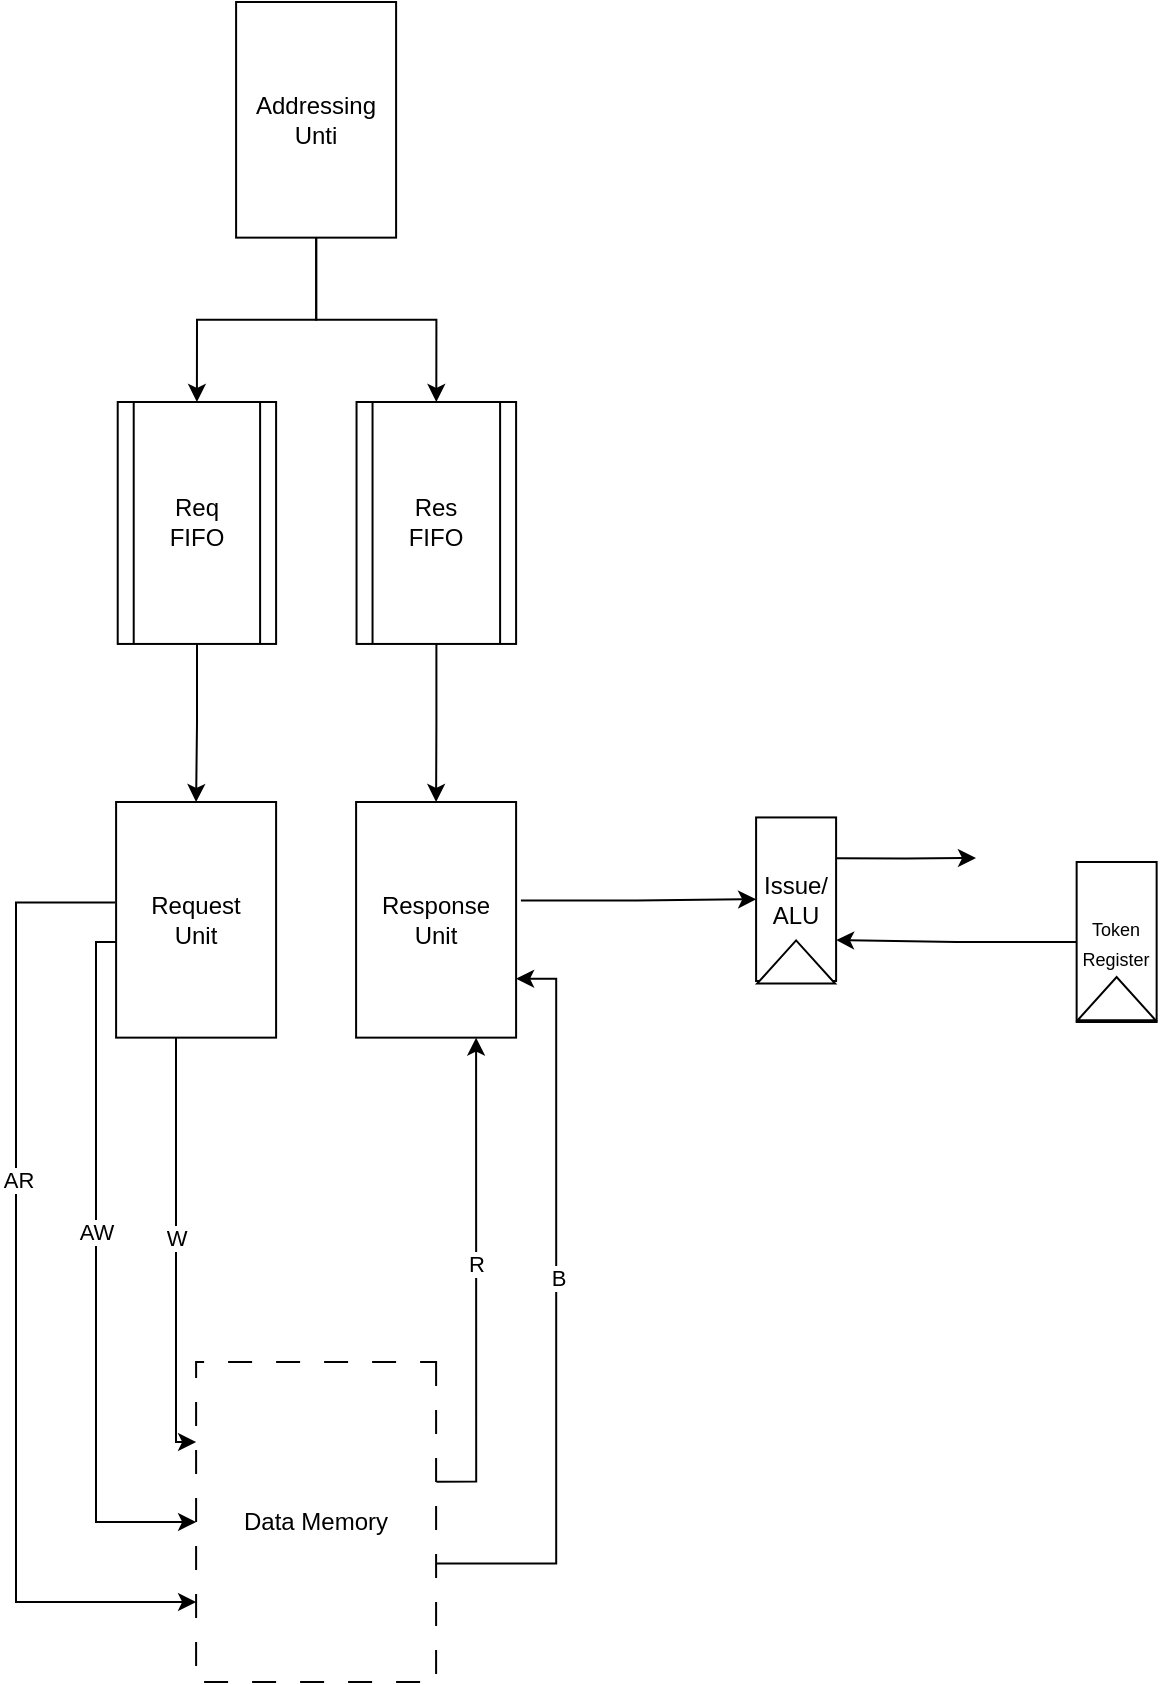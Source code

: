 <mxfile version="24.7.10">
  <diagram name="Page-1" id="5ihBTCsOCTaEU8xeGplV">
    <mxGraphModel dx="2630" dy="-4097" grid="1" gridSize="10" guides="1" tooltips="1" connect="1" arrows="1" fold="1" page="1" pageScale="1" pageWidth="850" pageHeight="1100" math="0" shadow="0">
      <root>
        <mxCell id="0" />
        <mxCell id="1" parent="0" />
        <mxCell id="Nz62Kl-8SAMfCziT-zJM-1" style="edgeStyle=orthogonalEdgeStyle;rounded=0;orthogonalLoop=1;jettySize=auto;html=1;exitX=0.374;exitY=-0.001;exitDx=0;exitDy=0;entryX=1;entryY=0.25;entryDx=0;entryDy=0;exitPerimeter=0;" edge="1" parent="1" source="Nz62Kl-8SAMfCziT-zJM-5" target="Nz62Kl-8SAMfCziT-zJM-21">
          <mxGeometry relative="1" as="geometry" />
        </mxCell>
        <mxCell id="Nz62Kl-8SAMfCziT-zJM-2" value="R" style="edgeLabel;html=1;align=center;verticalAlign=middle;resizable=0;points=[];" connectable="0" vertex="1" parent="Nz62Kl-8SAMfCziT-zJM-1">
          <mxGeometry x="0.066" y="-2" relative="1" as="geometry">
            <mxPoint x="-2" as="offset" />
          </mxGeometry>
        </mxCell>
        <mxCell id="Nz62Kl-8SAMfCziT-zJM-3" style="edgeStyle=orthogonalEdgeStyle;rounded=0;orthogonalLoop=1;jettySize=auto;html=1;exitX=0.63;exitY=-0.003;exitDx=0;exitDy=0;entryX=0.75;entryY=0;entryDx=0;entryDy=0;exitPerimeter=0;" edge="1" parent="1" source="Nz62Kl-8SAMfCziT-zJM-5" target="Nz62Kl-8SAMfCziT-zJM-21">
          <mxGeometry relative="1" as="geometry" />
        </mxCell>
        <mxCell id="Nz62Kl-8SAMfCziT-zJM-4" value="B" style="edgeLabel;html=1;align=center;verticalAlign=middle;resizable=0;points=[];" connectable="0" vertex="1" parent="Nz62Kl-8SAMfCziT-zJM-3">
          <mxGeometry x="0.087" y="-1" relative="1" as="geometry">
            <mxPoint as="offset" />
          </mxGeometry>
        </mxCell>
        <mxCell id="Nz62Kl-8SAMfCziT-zJM-5" value="Data Memory&lt;div&gt;&lt;/div&gt;" style="rounded=0;whiteSpace=wrap;html=1;rotation=0;direction=south;dashed=1;dashPattern=12 12;" vertex="1" parent="1">
          <mxGeometry x="160.05" y="6310" width="120" height="160" as="geometry" />
        </mxCell>
        <mxCell id="Nz62Kl-8SAMfCziT-zJM-6" style="edgeStyle=orthogonalEdgeStyle;rounded=0;orthogonalLoop=1;jettySize=auto;html=1;entryX=0.5;entryY=1;entryDx=0;entryDy=0;" edge="1" parent="1" source="Nz62Kl-8SAMfCziT-zJM-8" target="Nz62Kl-8SAMfCziT-zJM-10">
          <mxGeometry relative="1" as="geometry" />
        </mxCell>
        <mxCell id="Nz62Kl-8SAMfCziT-zJM-7" style="edgeStyle=orthogonalEdgeStyle;rounded=0;orthogonalLoop=1;jettySize=auto;html=1;entryX=0.5;entryY=1;entryDx=0;entryDy=0;" edge="1" parent="1" source="Nz62Kl-8SAMfCziT-zJM-8" target="Nz62Kl-8SAMfCziT-zJM-20">
          <mxGeometry relative="1" as="geometry" />
        </mxCell>
        <mxCell id="Nz62Kl-8SAMfCziT-zJM-8" value="Addressing Unti&lt;div&gt;&lt;/div&gt;" style="rounded=0;whiteSpace=wrap;html=1;rotation=0;direction=south;gradientColor=none;" vertex="1" parent="1">
          <mxGeometry x="180.05" y="5630.0" width="80" height="117.82" as="geometry" />
        </mxCell>
        <mxCell id="Nz62Kl-8SAMfCziT-zJM-9" style="edgeStyle=orthogonalEdgeStyle;rounded=0;orthogonalLoop=1;jettySize=auto;html=1;entryX=0;entryY=0.5;entryDx=0;entryDy=0;" edge="1" parent="1" source="Nz62Kl-8SAMfCziT-zJM-10" target="Nz62Kl-8SAMfCziT-zJM-17">
          <mxGeometry relative="1" as="geometry" />
        </mxCell>
        <mxCell id="Nz62Kl-8SAMfCziT-zJM-10" value="Req&lt;br&gt;FIFO" style="shape=process;whiteSpace=wrap;html=1;backgroundOutline=1;direction=west;" vertex="1" parent="1">
          <mxGeometry x="120.86" y="5830" width="79.19" height="120.97" as="geometry" />
        </mxCell>
        <mxCell id="Nz62Kl-8SAMfCziT-zJM-11" style="edgeStyle=orthogonalEdgeStyle;rounded=0;orthogonalLoop=1;jettySize=auto;html=1;entryX=0.5;entryY=1;entryDx=0;entryDy=0;" edge="1" parent="1" target="Nz62Kl-8SAMfCziT-zJM-5">
          <mxGeometry relative="1" as="geometry">
            <mxPoint x="120" y="6100" as="sourcePoint" />
            <Array as="points">
              <mxPoint x="110" y="6100" />
              <mxPoint x="110" y="6390" />
            </Array>
          </mxGeometry>
        </mxCell>
        <mxCell id="Nz62Kl-8SAMfCziT-zJM-12" value="AW" style="edgeLabel;html=1;align=center;verticalAlign=middle;resizable=0;points=[];" connectable="0" vertex="1" parent="Nz62Kl-8SAMfCziT-zJM-11">
          <mxGeometry x="-0.234" y="-1" relative="1" as="geometry">
            <mxPoint x="1" y="21" as="offset" />
          </mxGeometry>
        </mxCell>
        <mxCell id="Nz62Kl-8SAMfCziT-zJM-13" style="edgeStyle=orthogonalEdgeStyle;rounded=0;orthogonalLoop=1;jettySize=auto;html=1;entryX=0.25;entryY=1;entryDx=0;entryDy=0;" edge="1" parent="1" source="Nz62Kl-8SAMfCziT-zJM-17" target="Nz62Kl-8SAMfCziT-zJM-5">
          <mxGeometry relative="1" as="geometry">
            <mxPoint x="160" y="6340" as="targetPoint" />
            <Array as="points">
              <mxPoint x="150" y="6350" />
            </Array>
          </mxGeometry>
        </mxCell>
        <mxCell id="Nz62Kl-8SAMfCziT-zJM-14" value="W" style="edgeLabel;html=1;align=center;verticalAlign=middle;resizable=0;points=[];" connectable="0" vertex="1" parent="Nz62Kl-8SAMfCziT-zJM-13">
          <mxGeometry x="0.119" y="-4" relative="1" as="geometry">
            <mxPoint x="4" y="-19" as="offset" />
          </mxGeometry>
        </mxCell>
        <mxCell id="Nz62Kl-8SAMfCziT-zJM-15" style="edgeStyle=orthogonalEdgeStyle;rounded=0;orthogonalLoop=1;jettySize=auto;html=1;exitX=0.426;exitY=1.007;exitDx=0;exitDy=0;exitPerimeter=0;entryX=0.75;entryY=1;entryDx=0;entryDy=0;" edge="1" parent="1" source="Nz62Kl-8SAMfCziT-zJM-17" target="Nz62Kl-8SAMfCziT-zJM-5">
          <mxGeometry relative="1" as="geometry">
            <Array as="points">
              <mxPoint x="70" y="6080" />
              <mxPoint x="70" y="6430" />
            </Array>
            <mxPoint x="160" y="6400" as="targetPoint" />
          </mxGeometry>
        </mxCell>
        <mxCell id="Nz62Kl-8SAMfCziT-zJM-16" value="AR" style="edgeLabel;html=1;align=center;verticalAlign=middle;resizable=0;points=[];" connectable="0" vertex="1" parent="Nz62Kl-8SAMfCziT-zJM-15">
          <mxGeometry x="-0.144" y="-4" relative="1" as="geometry">
            <mxPoint x="5" y="-21" as="offset" />
          </mxGeometry>
        </mxCell>
        <mxCell id="Nz62Kl-8SAMfCziT-zJM-17" value="Request&lt;div&gt;&lt;/div&gt;&lt;div&gt;Unit&lt;/div&gt;" style="rounded=0;whiteSpace=wrap;html=1;rotation=0;direction=south;gradientColor=none;" vertex="1" parent="1">
          <mxGeometry x="120.05" y="6030.0" width="80" height="117.82" as="geometry" />
        </mxCell>
        <mxCell id="Nz62Kl-8SAMfCziT-zJM-19" style="edgeStyle=orthogonalEdgeStyle;rounded=0;orthogonalLoop=1;jettySize=auto;html=1;entryX=0;entryY=0.5;entryDx=0;entryDy=0;" edge="1" parent="1" source="Nz62Kl-8SAMfCziT-zJM-20" target="Nz62Kl-8SAMfCziT-zJM-21">
          <mxGeometry relative="1" as="geometry" />
        </mxCell>
        <mxCell id="Nz62Kl-8SAMfCziT-zJM-20" value="Res&lt;br&gt;FIFO" style="shape=process;whiteSpace=wrap;html=1;backgroundOutline=1;direction=west;" vertex="1" parent="1">
          <mxGeometry x="240.27" y="5830" width="79.78" height="120.97" as="geometry" />
        </mxCell>
        <mxCell id="Nz62Kl-8SAMfCziT-zJM-21" value="&lt;span style=&quot;background-color: initial;&quot;&gt;Response&lt;/span&gt;&lt;div&gt;&lt;span style=&quot;background-color: initial;&quot;&gt;Unit&lt;/span&gt;&lt;/div&gt;" style="rounded=0;whiteSpace=wrap;html=1;rotation=0;direction=south;gradientColor=none;" vertex="1" parent="1">
          <mxGeometry x="240.05" y="6030.0" width="80" height="117.82" as="geometry" />
        </mxCell>
        <mxCell id="Nz62Kl-8SAMfCziT-zJM-23" style="edgeStyle=orthogonalEdgeStyle;rounded=0;orthogonalLoop=1;jettySize=auto;html=1;entryX=0.75;entryY=0;entryDx=0;entryDy=0;" edge="1" parent="1" source="Nz62Kl-8SAMfCziT-zJM-24" target="Nz62Kl-8SAMfCziT-zJM-27">
          <mxGeometry relative="1" as="geometry" />
        </mxCell>
        <mxCell id="Nz62Kl-8SAMfCziT-zJM-24" value="&lt;span style=&quot;font-size: 9px;&quot;&gt;Token Register&lt;/span&gt;&lt;br&gt;&lt;div&gt;&lt;/div&gt;" style="rounded=0;whiteSpace=wrap;html=1;rotation=0;direction=south;container=0;labelBackgroundColor=none;labelBorderColor=none;textShadow=0;" vertex="1" parent="1">
          <mxGeometry x="600.32" y="6060" width="40" height="80" as="geometry" />
        </mxCell>
        <mxCell id="Nz62Kl-8SAMfCziT-zJM-25" value="" style="triangle;whiteSpace=wrap;html=1;rotation=-90;container=0;labelBackgroundColor=none;labelBorderColor=none;textShadow=0;" vertex="1" parent="1">
          <mxGeometry x="609.51" y="6108.82" width="21.61" height="39" as="geometry" />
        </mxCell>
        <mxCell id="Nz62Kl-8SAMfCziT-zJM-26" value="" style="edgeStyle=orthogonalEdgeStyle;rounded=0;orthogonalLoop=1;jettySize=auto;html=1;entryX=0.5;entryY=1;entryDx=0;entryDy=0;exitX=0.418;exitY=-0.03;exitDx=0;exitDy=0;exitPerimeter=0;" edge="1" parent="1" source="Nz62Kl-8SAMfCziT-zJM-21" target="Nz62Kl-8SAMfCziT-zJM-27">
          <mxGeometry relative="1" as="geometry">
            <mxPoint x="320.05" y="6059" as="sourcePoint" />
            <mxPoint x="1230.05" y="6060" as="targetPoint" />
          </mxGeometry>
        </mxCell>
        <mxCell id="Nz62Kl-8SAMfCziT-zJM-29" style="edgeStyle=orthogonalEdgeStyle;rounded=0;orthogonalLoop=1;jettySize=auto;html=1;exitX=0.25;exitY=0;exitDx=0;exitDy=0;" edge="1" parent="1" source="Nz62Kl-8SAMfCziT-zJM-27">
          <mxGeometry relative="1" as="geometry">
            <mxPoint x="550" y="6058" as="targetPoint" />
          </mxGeometry>
        </mxCell>
        <mxCell id="Nz62Kl-8SAMfCziT-zJM-27" value="Issue/&lt;div&gt;ALU&lt;/div&gt;" style="rounded=0;whiteSpace=wrap;html=1;rotation=0;direction=south;" vertex="1" parent="1">
          <mxGeometry x="440.05" y="6037.72" width="40" height="81.78" as="geometry" />
        </mxCell>
        <mxCell id="Nz62Kl-8SAMfCziT-zJM-28" value="" style="triangle;whiteSpace=wrap;html=1;rotation=-90;container=0;labelBackgroundColor=none;labelBorderColor=none;textShadow=0;" vertex="1" parent="1">
          <mxGeometry x="449.25" y="6090.5" width="21.61" height="39" as="geometry" />
        </mxCell>
      </root>
    </mxGraphModel>
  </diagram>
</mxfile>
